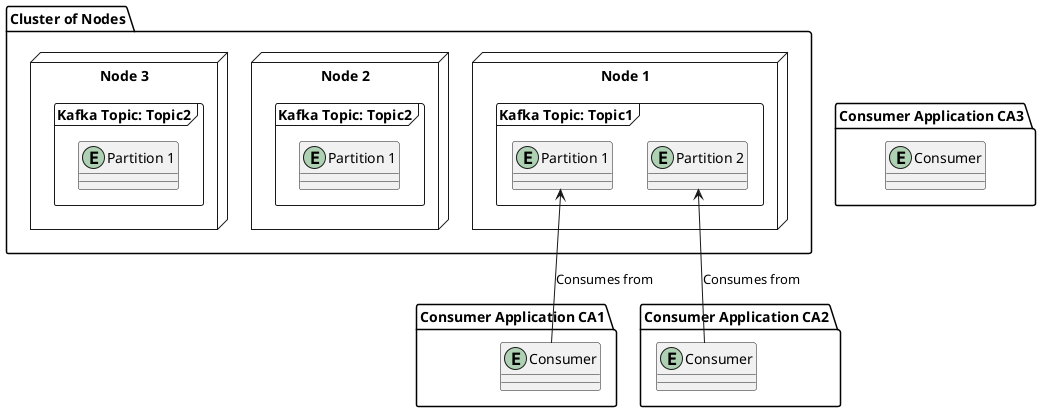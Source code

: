@startuml


package "Consumer Application CA1" {
    entity "Consumer" as C1
}

package "Consumer Application CA2" {
    entity "Consumer" as C2
}

package "Consumer Application CA3" {
    entity "Consumer" as C3
}

package "Cluster of Nodes" {
    node "Node 1" {
        frame "Kafka Topic: Topic1" {
            entity "Partition 1" as P1
            entity "Partition 2" as P2
        }
    }

    node "Node 2" {
            frame "Kafka Topic: Topic2" {
                entity "Partition 1"
        }
    }

    node "Node 3" {
            frame "Kafka Topic: Topic2" {
                entity "Partition 1"
        }
    }
}



P1 <-- C1 : Consumes from
P2 <-- C2 : Consumes from

@enduml
